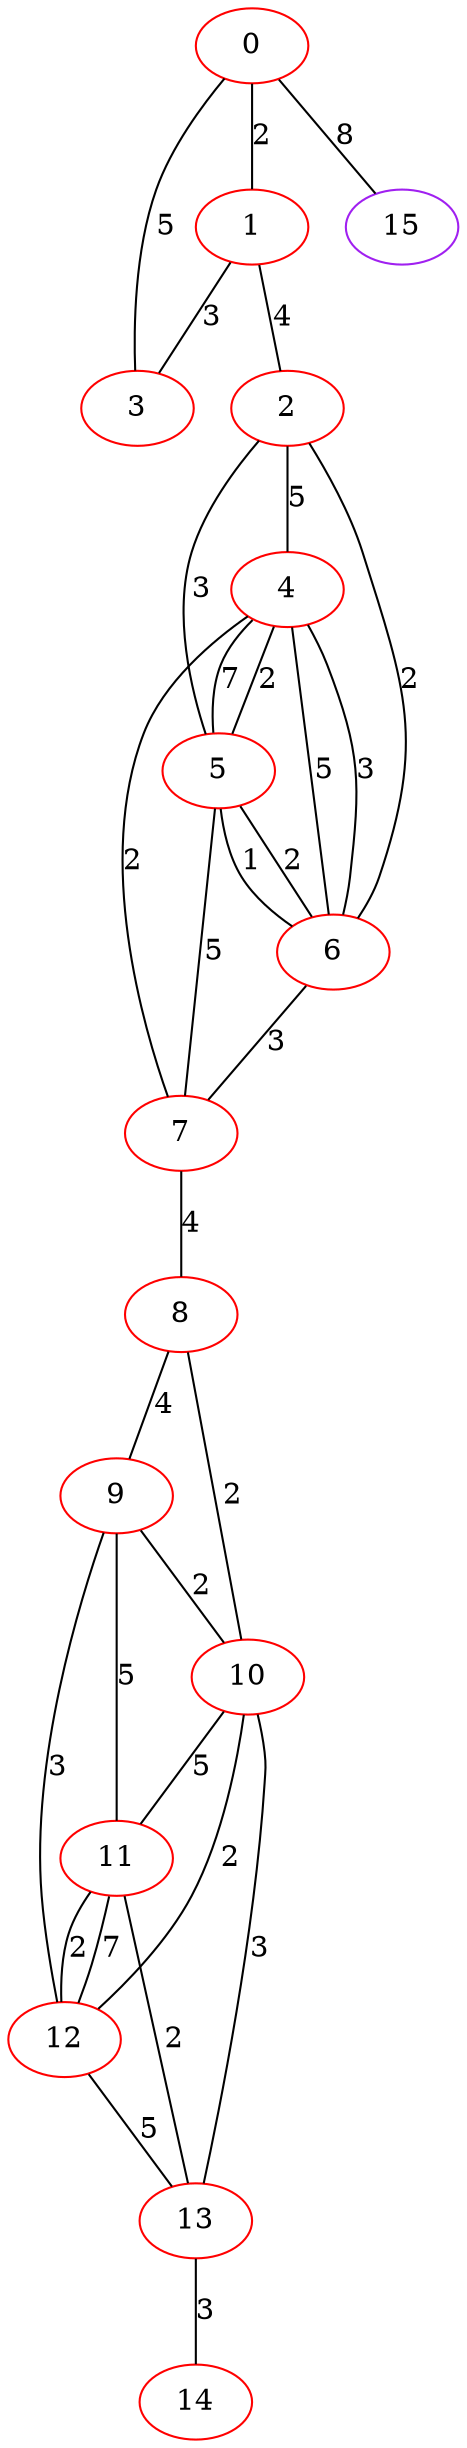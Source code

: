 graph "" {
0 [color=red, weight=1];
1 [color=red, weight=1];
2 [color=red, weight=1];
3 [color=red, weight=1];
4 [color=red, weight=1];
5 [color=red, weight=1];
6 [color=red, weight=1];
7 [color=red, weight=1];
8 [color=red, weight=1];
9 [color=red, weight=1];
10 [color=red, weight=1];
11 [color=red, weight=1];
12 [color=red, weight=1];
13 [color=red, weight=1];
14 [color=red, weight=1];
15 [color=purple, weight=4];
0 -- 1  [key=0, label=2];
0 -- 3  [key=0, label=5];
0 -- 15  [key=0, label=8];
1 -- 2  [key=0, label=4];
1 -- 3  [key=0, label=3];
2 -- 4  [key=0, label=5];
2 -- 5  [key=0, label=3];
2 -- 6  [key=0, label=2];
4 -- 5  [key=0, label=7];
4 -- 5  [key=1, label=2];
4 -- 6  [key=0, label=5];
4 -- 6  [key=1, label=3];
4 -- 7  [key=0, label=2];
5 -- 6  [key=0, label=2];
5 -- 6  [key=1, label=1];
5 -- 7  [key=0, label=5];
6 -- 7  [key=0, label=3];
7 -- 8  [key=0, label=4];
8 -- 9  [key=0, label=4];
8 -- 10  [key=0, label=2];
9 -- 10  [key=0, label=2];
9 -- 11  [key=0, label=5];
9 -- 12  [key=0, label=3];
10 -- 11  [key=0, label=5];
10 -- 12  [key=0, label=2];
10 -- 13  [key=0, label=3];
11 -- 12  [key=0, label=7];
11 -- 12  [key=1, label=2];
11 -- 13  [key=0, label=2];
12 -- 13  [key=0, label=5];
13 -- 14  [key=0, label=3];
}
